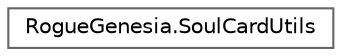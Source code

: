 digraph "Graphical Class Hierarchy"
{
 // LATEX_PDF_SIZE
  bgcolor="transparent";
  edge [fontname=Helvetica,fontsize=10,labelfontname=Helvetica,labelfontsize=10];
  node [fontname=Helvetica,fontsize=10,shape=box,height=0.2,width=0.4];
  rankdir="LR";
  Node0 [label="RogueGenesia.SoulCardUtils",height=0.2,width=0.4,color="grey40", fillcolor="white", style="filled",URL="$class_rogue_genesia_1_1_soul_card_utils.html",tooltip=" "];
}
